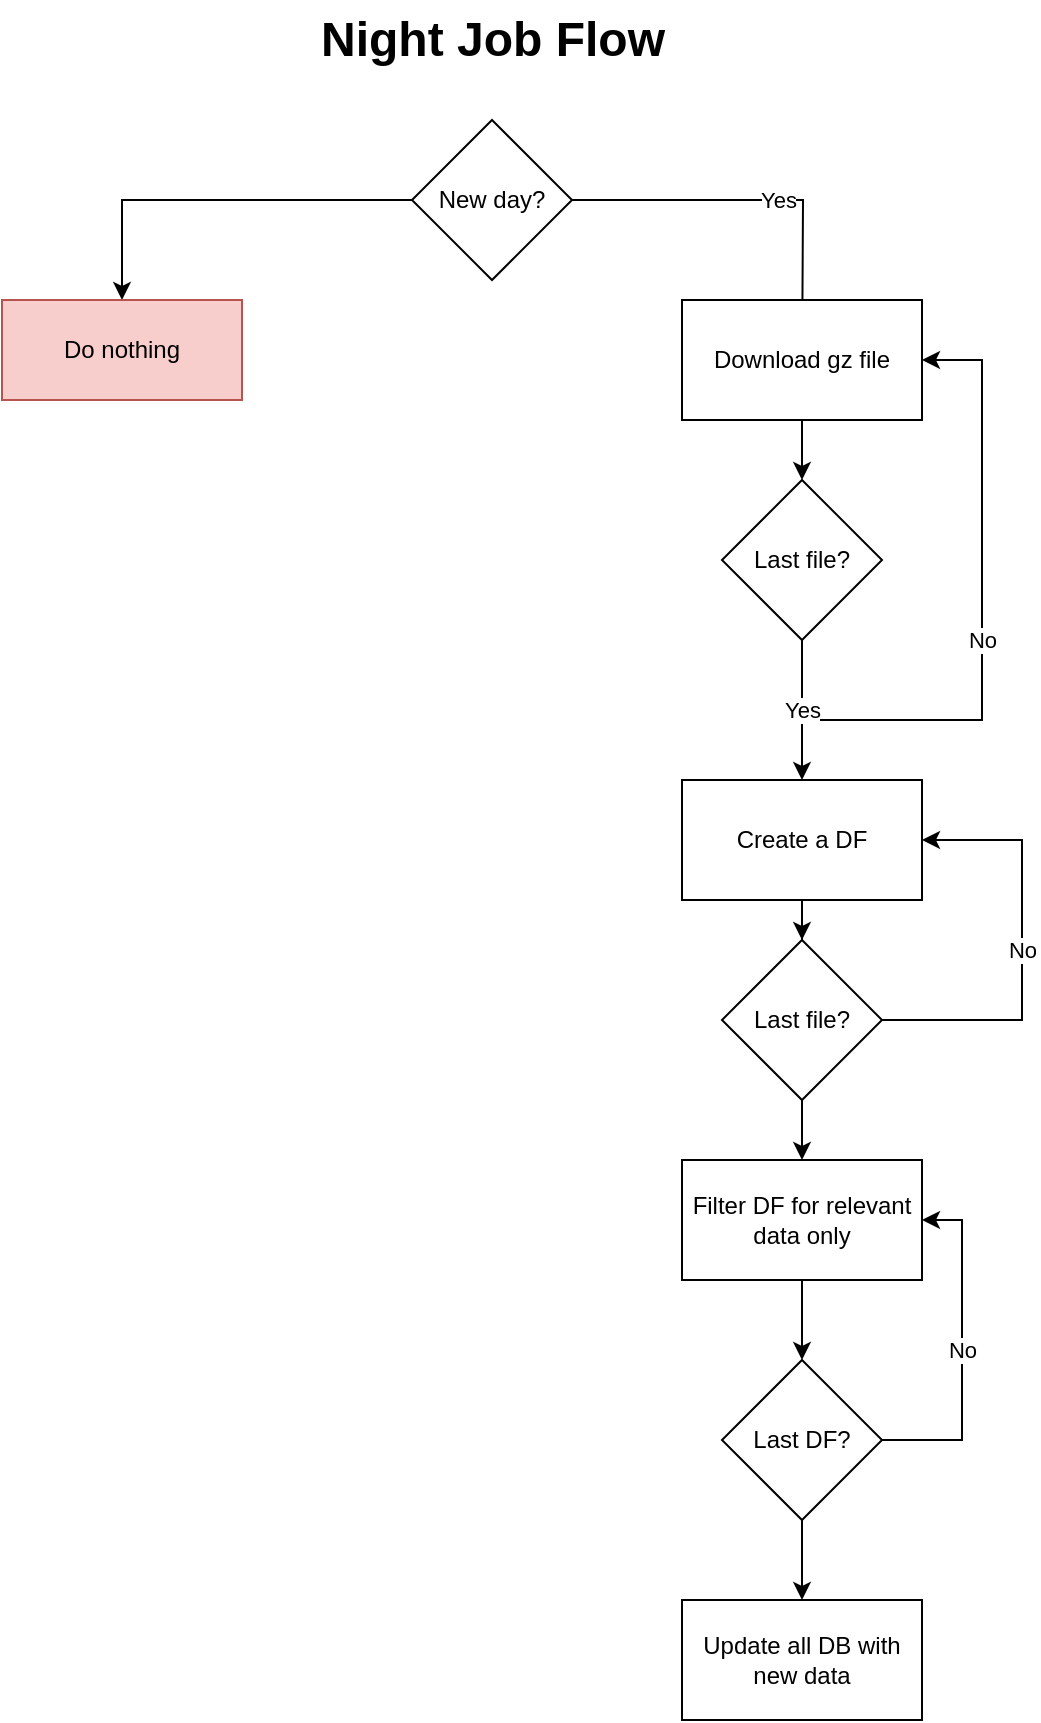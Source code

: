 <mxfile version="17.2.6" type="device"><diagram id="bQ95CU3DC2zRsnjNNGNk" name="Page-1"><mxGraphModel dx="1422" dy="754" grid="1" gridSize="10" guides="1" tooltips="1" connect="1" arrows="1" fold="1" page="1" pageScale="1" pageWidth="850" pageHeight="1100" math="0" shadow="0"><root><mxCell id="0"/><mxCell id="1" parent="0"/><mxCell id="1kTeEfsvsYwKGnG4IzSR-1" value="Night Job Flow" style="text;strokeColor=none;fillColor=none;html=1;fontSize=24;fontStyle=1;verticalAlign=middle;align=center;" vertex="1" parent="1"><mxGeometry x="375" y="20" width="100" height="40" as="geometry"/></mxCell><mxCell id="1kTeEfsvsYwKGnG4IzSR-4" value="Yes" style="edgeStyle=orthogonalEdgeStyle;rounded=0;orthogonalLoop=1;jettySize=auto;html=1;" edge="1" parent="1" source="1kTeEfsvsYwKGnG4IzSR-3"><mxGeometry relative="1" as="geometry"><mxPoint x="580" y="210" as="targetPoint"/></mxGeometry></mxCell><mxCell id="1kTeEfsvsYwKGnG4IzSR-7" value="" style="edgeStyle=orthogonalEdgeStyle;rounded=0;orthogonalLoop=1;jettySize=auto;html=1;" edge="1" parent="1" source="1kTeEfsvsYwKGnG4IzSR-3" target="1kTeEfsvsYwKGnG4IzSR-6"><mxGeometry relative="1" as="geometry"/></mxCell><mxCell id="1kTeEfsvsYwKGnG4IzSR-3" value="New day?" style="rhombus;whiteSpace=wrap;html=1;" vertex="1" parent="1"><mxGeometry x="385" y="80" width="80" height="80" as="geometry"/></mxCell><mxCell id="1kTeEfsvsYwKGnG4IzSR-6" value="Do nothing" style="whiteSpace=wrap;html=1;fillColor=#f8cecc;strokeColor=#b85450;" vertex="1" parent="1"><mxGeometry x="180" y="170" width="120" height="50" as="geometry"/></mxCell><mxCell id="1kTeEfsvsYwKGnG4IzSR-10" value="" style="edgeStyle=orthogonalEdgeStyle;rounded=0;orthogonalLoop=1;jettySize=auto;html=1;" edge="1" parent="1" source="1kTeEfsvsYwKGnG4IzSR-8" target="1kTeEfsvsYwKGnG4IzSR-9"><mxGeometry relative="1" as="geometry"/></mxCell><mxCell id="1kTeEfsvsYwKGnG4IzSR-8" value="Download gz file" style="rounded=0;whiteSpace=wrap;html=1;" vertex="1" parent="1"><mxGeometry x="520" y="170" width="120" height="60" as="geometry"/></mxCell><mxCell id="1kTeEfsvsYwKGnG4IzSR-11" value="No" style="edgeStyle=orthogonalEdgeStyle;rounded=0;orthogonalLoop=1;jettySize=auto;html=1;entryX=1;entryY=0.5;entryDx=0;entryDy=0;" edge="1" parent="1" source="1kTeEfsvsYwKGnG4IzSR-9" target="1kTeEfsvsYwKGnG4IzSR-8"><mxGeometry relative="1" as="geometry"><Array as="points"><mxPoint x="580" y="380"/><mxPoint x="670" y="380"/><mxPoint x="670" y="200"/></Array></mxGeometry></mxCell><mxCell id="1kTeEfsvsYwKGnG4IzSR-13" value="Yes" style="edgeStyle=orthogonalEdgeStyle;rounded=0;orthogonalLoop=1;jettySize=auto;html=1;" edge="1" parent="1" source="1kTeEfsvsYwKGnG4IzSR-9" target="1kTeEfsvsYwKGnG4IzSR-12"><mxGeometry relative="1" as="geometry"/></mxCell><mxCell id="1kTeEfsvsYwKGnG4IzSR-9" value="Last file?" style="rhombus;whiteSpace=wrap;html=1;rounded=0;" vertex="1" parent="1"><mxGeometry x="540" y="260" width="80" height="80" as="geometry"/></mxCell><mxCell id="1kTeEfsvsYwKGnG4IzSR-15" value="" style="edgeStyle=orthogonalEdgeStyle;rounded=0;orthogonalLoop=1;jettySize=auto;html=1;" edge="1" parent="1" source="1kTeEfsvsYwKGnG4IzSR-12" target="1kTeEfsvsYwKGnG4IzSR-14"><mxGeometry relative="1" as="geometry"/></mxCell><mxCell id="1kTeEfsvsYwKGnG4IzSR-12" value="Create a DF" style="whiteSpace=wrap;html=1;rounded=0;" vertex="1" parent="1"><mxGeometry x="520" y="410" width="120" height="60" as="geometry"/></mxCell><mxCell id="1kTeEfsvsYwKGnG4IzSR-16" value="No" style="edgeStyle=orthogonalEdgeStyle;rounded=0;orthogonalLoop=1;jettySize=auto;html=1;entryX=1;entryY=0.5;entryDx=0;entryDy=0;" edge="1" parent="1" source="1kTeEfsvsYwKGnG4IzSR-14" target="1kTeEfsvsYwKGnG4IzSR-12"><mxGeometry relative="1" as="geometry"><Array as="points"><mxPoint x="690" y="530"/><mxPoint x="690" y="440"/></Array></mxGeometry></mxCell><mxCell id="1kTeEfsvsYwKGnG4IzSR-18" value="" style="edgeStyle=orthogonalEdgeStyle;rounded=0;orthogonalLoop=1;jettySize=auto;html=1;" edge="1" parent="1" source="1kTeEfsvsYwKGnG4IzSR-14" target="1kTeEfsvsYwKGnG4IzSR-17"><mxGeometry relative="1" as="geometry"/></mxCell><mxCell id="1kTeEfsvsYwKGnG4IzSR-14" value="Last file?" style="rhombus;whiteSpace=wrap;html=1;rounded=0;" vertex="1" parent="1"><mxGeometry x="540" y="490" width="80" height="80" as="geometry"/></mxCell><mxCell id="1kTeEfsvsYwKGnG4IzSR-20" value="" style="edgeStyle=orthogonalEdgeStyle;rounded=0;orthogonalLoop=1;jettySize=auto;html=1;" edge="1" parent="1" source="1kTeEfsvsYwKGnG4IzSR-17" target="1kTeEfsvsYwKGnG4IzSR-19"><mxGeometry relative="1" as="geometry"/></mxCell><mxCell id="1kTeEfsvsYwKGnG4IzSR-17" value="Filter DF for relevant data only" style="whiteSpace=wrap;html=1;rounded=0;" vertex="1" parent="1"><mxGeometry x="520" y="600" width="120" height="60" as="geometry"/></mxCell><mxCell id="1kTeEfsvsYwKGnG4IzSR-21" value="No" style="edgeStyle=orthogonalEdgeStyle;rounded=0;orthogonalLoop=1;jettySize=auto;html=1;entryX=1;entryY=0.5;entryDx=0;entryDy=0;" edge="1" parent="1" source="1kTeEfsvsYwKGnG4IzSR-19" target="1kTeEfsvsYwKGnG4IzSR-17"><mxGeometry relative="1" as="geometry"><Array as="points"><mxPoint x="660" y="740"/><mxPoint x="660" y="630"/></Array></mxGeometry></mxCell><mxCell id="1kTeEfsvsYwKGnG4IzSR-23" value="" style="edgeStyle=orthogonalEdgeStyle;rounded=0;orthogonalLoop=1;jettySize=auto;html=1;" edge="1" parent="1" source="1kTeEfsvsYwKGnG4IzSR-19"><mxGeometry relative="1" as="geometry"><mxPoint x="580" y="820" as="targetPoint"/></mxGeometry></mxCell><mxCell id="1kTeEfsvsYwKGnG4IzSR-19" value="Last DF?" style="rhombus;whiteSpace=wrap;html=1;rounded=0;" vertex="1" parent="1"><mxGeometry x="540" y="700" width="80" height="80" as="geometry"/></mxCell><mxCell id="1kTeEfsvsYwKGnG4IzSR-24" value="Update all DB with new data" style="rounded=0;whiteSpace=wrap;html=1;" vertex="1" parent="1"><mxGeometry x="520" y="820" width="120" height="60" as="geometry"/></mxCell></root></mxGraphModel></diagram></mxfile>